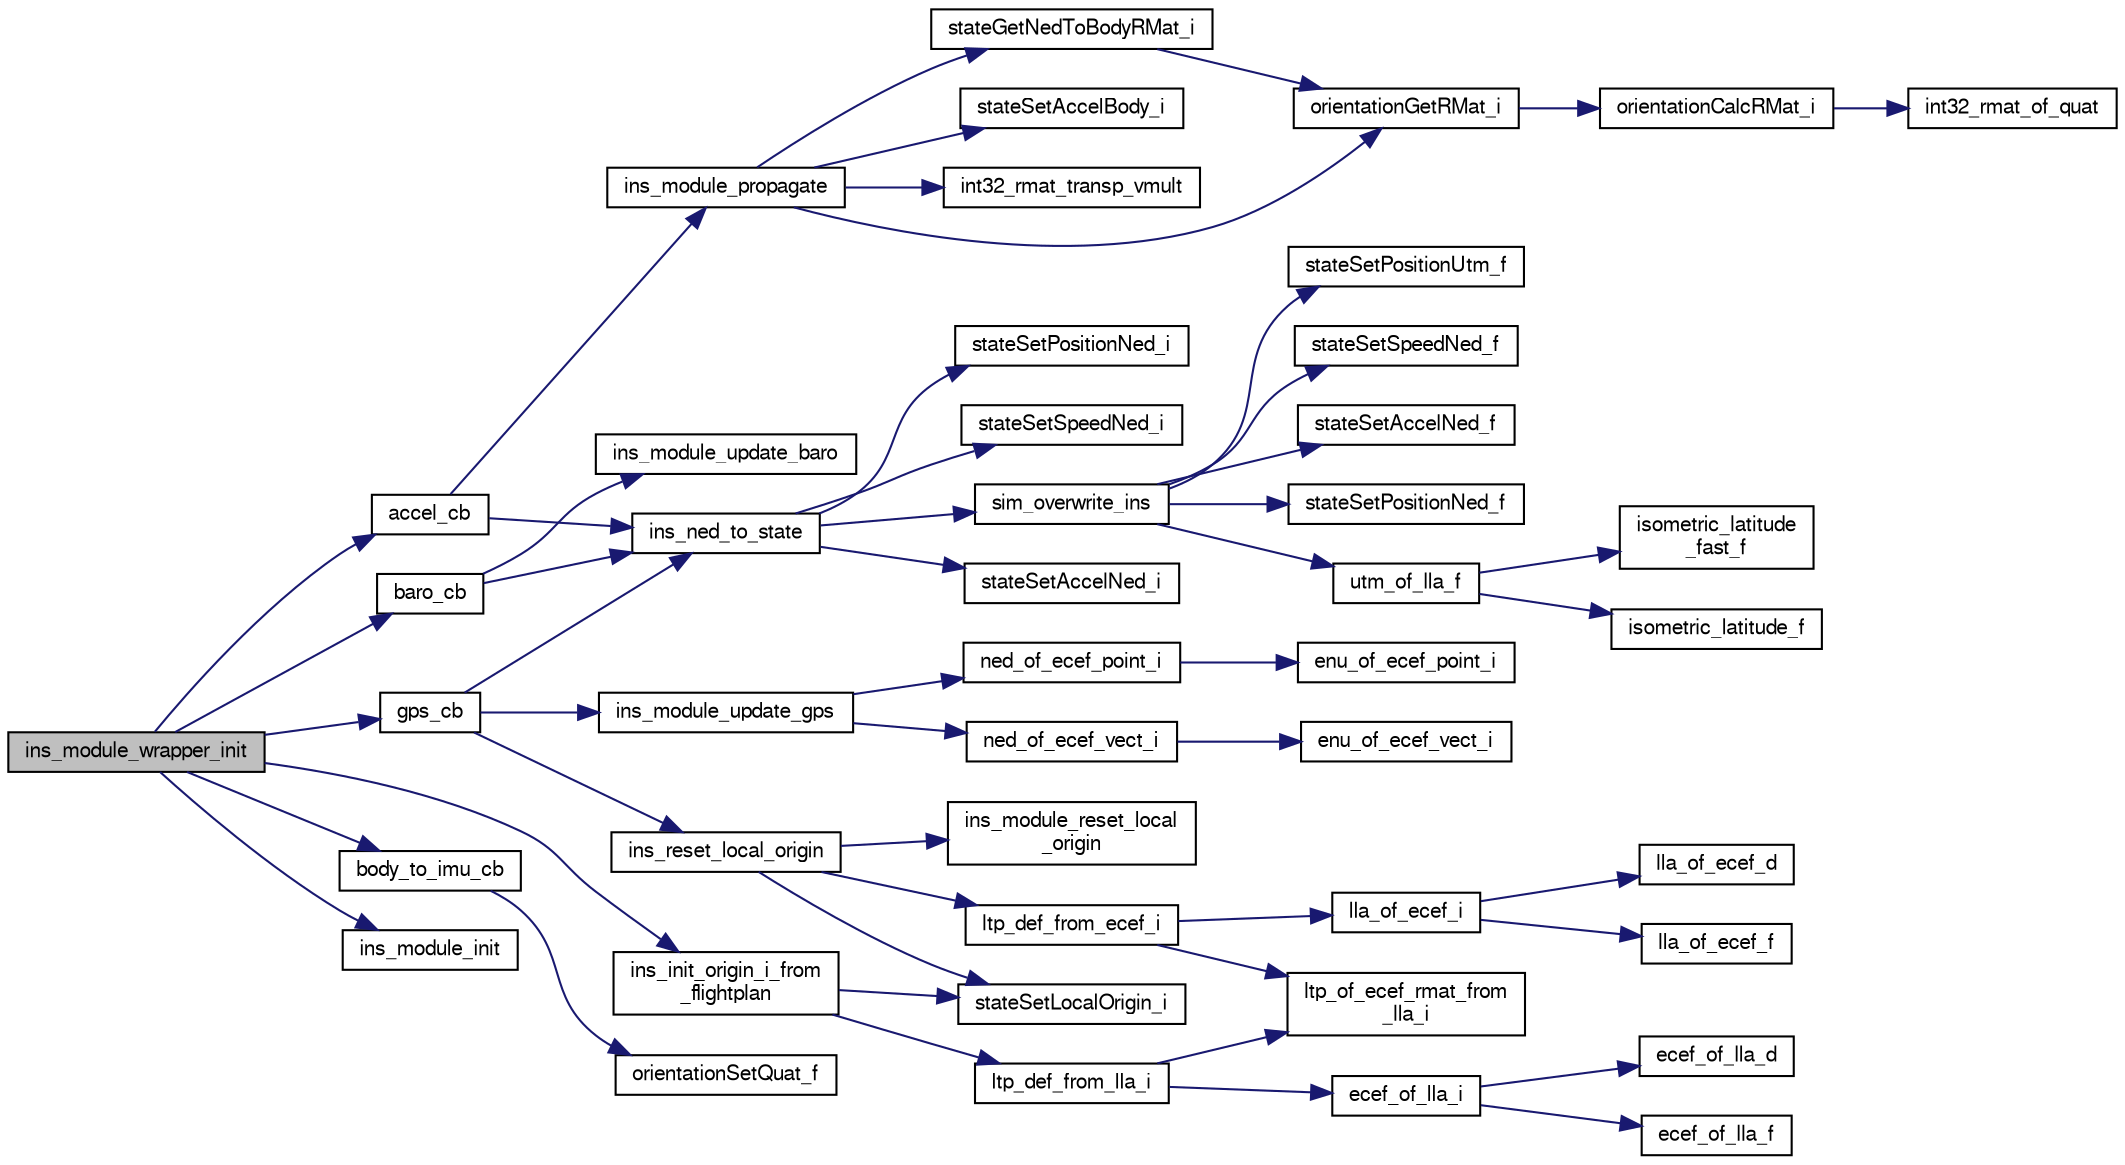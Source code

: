 digraph "ins_module_wrapper_init"
{
  edge [fontname="FreeSans",fontsize="10",labelfontname="FreeSans",labelfontsize="10"];
  node [fontname="FreeSans",fontsize="10",shape=record];
  rankdir="LR";
  Node1 [label="ins_module_wrapper_init",height=0.2,width=0.4,color="black", fillcolor="grey75", style="filled", fontcolor="black"];
  Node1 -> Node2 [color="midnightblue",fontsize="10",style="solid",fontname="FreeSans"];
  Node2 [label="accel_cb",height=0.2,width=0.4,color="black", fillcolor="white", style="filled",URL="$ins__skeleton_8c.html#aacd6b1869f263f90a6f1fbe777a87793"];
  Node2 -> Node3 [color="midnightblue",fontsize="10",style="solid",fontname="FreeSans"];
  Node3 [label="ins_module_propagate",height=0.2,width=0.4,color="black", fillcolor="white", style="filled",URL="$ins__skeleton_8c.html#a0beee2dfe3232be75bafb5f5dbd4d3ef"];
  Node3 -> Node4 [color="midnightblue",fontsize="10",style="solid",fontname="FreeSans"];
  Node4 [label="int32_rmat_transp_vmult",height=0.2,width=0.4,color="black", fillcolor="white", style="filled",URL="$group__math__algebra__int.html#gac992f3c60c036759941405f6e754b55b",tooltip="rotate 3D vector by transposed rotation matrix. "];
  Node3 -> Node5 [color="midnightblue",fontsize="10",style="solid",fontname="FreeSans"];
  Node5 [label="orientationGetRMat_i",height=0.2,width=0.4,color="black", fillcolor="white", style="filled",URL="$group__math__orientation__representation.html#ga4d3e785c7decf12ad0331c6ec207ded7",tooltip="Get vehicle body attitude rotation matrix (int). "];
  Node5 -> Node6 [color="midnightblue",fontsize="10",style="solid",fontname="FreeSans"];
  Node6 [label="orientationCalcRMat_i",height=0.2,width=0.4,color="black", fillcolor="white", style="filled",URL="$group__math__orientation__representation.html#ga8d3a2d675e2693d1780d587cd392d96a"];
  Node6 -> Node7 [color="midnightblue",fontsize="10",style="solid",fontname="FreeSans"];
  Node7 [label="int32_rmat_of_quat",height=0.2,width=0.4,color="black", fillcolor="white", style="filled",URL="$group__math__algebra__int.html#ga3cee8bb86ebb6befea5e2b4a97b3326f",tooltip="Convert unit quaternion to rotation matrix. "];
  Node3 -> Node8 [color="midnightblue",fontsize="10",style="solid",fontname="FreeSans"];
  Node8 [label="stateGetNedToBodyRMat_i",height=0.2,width=0.4,color="black", fillcolor="white", style="filled",URL="$group__state__attitude.html#ga7c541b9b2e6231ac9a11a9e21562a5b3",tooltip="Get vehicle body attitude rotation matrix (int). "];
  Node8 -> Node5 [color="midnightblue",fontsize="10",style="solid",fontname="FreeSans"];
  Node3 -> Node9 [color="midnightblue",fontsize="10",style="solid",fontname="FreeSans"];
  Node9 [label="stateSetAccelBody_i",height=0.2,width=0.4,color="black", fillcolor="white", style="filled",URL="$group__state__velocity.html#ga20df8dd6eb07f3e70051e3b9809b1e60",tooltip="Set acceleration in Body coordinates (int). "];
  Node2 -> Node10 [color="midnightblue",fontsize="10",style="solid",fontname="FreeSans"];
  Node10 [label="ins_ned_to_state",height=0.2,width=0.4,color="black", fillcolor="white", style="filled",URL="$ins__skeleton_8c.html#a906e42c3bdc95d6fa78d129fbf20719e",tooltip="copy position and speed to state interface "];
  Node10 -> Node11 [color="midnightblue",fontsize="10",style="solid",fontname="FreeSans"];
  Node11 [label="sim_overwrite_ins",height=0.2,width=0.4,color="black", fillcolor="white", style="filled",URL="$nps__autopilot_8h.html#a636593c9bb6482b2a36d64bef4975310"];
  Node11 -> Node12 [color="midnightblue",fontsize="10",style="solid",fontname="FreeSans"];
  Node12 [label="stateSetPositionNed_f",height=0.2,width=0.4,color="black", fillcolor="white", style="filled",URL="$group__state__position.html#ga9ff9643cd109a27a481d5883652d0f08",tooltip="Set position from local NED coordinates (float). "];
  Node11 -> Node13 [color="midnightblue",fontsize="10",style="solid",fontname="FreeSans"];
  Node13 [label="utm_of_lla_f",height=0.2,width=0.4,color="black", fillcolor="white", style="filled",URL="$pprz__geodetic__float_8c.html#af99d4775df518f30b741b49c26eceedd"];
  Node13 -> Node14 [color="midnightblue",fontsize="10",style="solid",fontname="FreeSans"];
  Node14 [label="isometric_latitude_f",height=0.2,width=0.4,color="black", fillcolor="white", style="filled",URL="$pprz__geodetic__float_8c.html#a25c5bd31de0ea0d0caf14a0d217ad3ea"];
  Node13 -> Node15 [color="midnightblue",fontsize="10",style="solid",fontname="FreeSans"];
  Node15 [label="isometric_latitude\l_fast_f",height=0.2,width=0.4,color="black", fillcolor="white", style="filled",URL="$pprz__geodetic__float_8c.html#a21ea1b369f7d4abd984fb89c488dde24"];
  Node11 -> Node16 [color="midnightblue",fontsize="10",style="solid",fontname="FreeSans"];
  Node16 [label="stateSetPositionUtm_f",height=0.2,width=0.4,color="black", fillcolor="white", style="filled",URL="$group__state__position.html#gac6c73e42fc6b5891cb23454ad9c68c92",tooltip="Set position from UTM coordinates (float). "];
  Node11 -> Node17 [color="midnightblue",fontsize="10",style="solid",fontname="FreeSans"];
  Node17 [label="stateSetSpeedNed_f",height=0.2,width=0.4,color="black", fillcolor="white", style="filled",URL="$group__state__velocity.html#gae6549b15cd961047c89481ab2d87171f",tooltip="Set ground speed in local NED coordinates (float). "];
  Node11 -> Node18 [color="midnightblue",fontsize="10",style="solid",fontname="FreeSans"];
  Node18 [label="stateSetAccelNed_f",height=0.2,width=0.4,color="black", fillcolor="white", style="filled",URL="$group__state__acceleration.html#ga27b8f24af6ddce14389efaa5ec119967",tooltip="Set acceleration in NED coordinates (float). "];
  Node10 -> Node19 [color="midnightblue",fontsize="10",style="solid",fontname="FreeSans"];
  Node19 [label="stateSetAccelNed_i",height=0.2,width=0.4,color="black", fillcolor="white", style="filled",URL="$group__state__acceleration.html#ga44bccfd32b2928abef6b08c4f867c1be",tooltip="Set acceleration in NED coordinates (int). "];
  Node10 -> Node20 [color="midnightblue",fontsize="10",style="solid",fontname="FreeSans"];
  Node20 [label="stateSetPositionNed_i",height=0.2,width=0.4,color="black", fillcolor="white", style="filled",URL="$group__state__position.html#ga83bd9c7ef9bfff9ff41a5d290be52438",tooltip="Set position from local NED coordinates (int). "];
  Node10 -> Node21 [color="midnightblue",fontsize="10",style="solid",fontname="FreeSans"];
  Node21 [label="stateSetSpeedNed_i",height=0.2,width=0.4,color="black", fillcolor="white", style="filled",URL="$group__state__velocity.html#gaa6cbe14043ae394f4994ac02bee85644",tooltip="Set ground speed in local NED coordinates (int). "];
  Node1 -> Node22 [color="midnightblue",fontsize="10",style="solid",fontname="FreeSans"];
  Node22 [label="baro_cb",height=0.2,width=0.4,color="black", fillcolor="white", style="filled",URL="$ins__skeleton_8c.html#a92209191a3ecc53fc4adaafd0fe82933"];
  Node22 -> Node23 [color="midnightblue",fontsize="10",style="solid",fontname="FreeSans"];
  Node23 [label="ins_module_update_baro",height=0.2,width=0.4,color="black", fillcolor="white", style="filled",URL="$ins__skeleton_8c.html#a5a13ebcd773aea5e000360c190f06606"];
  Node22 -> Node10 [color="midnightblue",fontsize="10",style="solid",fontname="FreeSans"];
  Node1 -> Node24 [color="midnightblue",fontsize="10",style="solid",fontname="FreeSans"];
  Node24 [label="body_to_imu_cb",height=0.2,width=0.4,color="black", fillcolor="white", style="filled",URL="$ins__skeleton_8c.html#ab5f6300c213088a4ea0598baafb5e736"];
  Node24 -> Node25 [color="midnightblue",fontsize="10",style="solid",fontname="FreeSans"];
  Node25 [label="orientationSetQuat_f",height=0.2,width=0.4,color="black", fillcolor="white", style="filled",URL="$group__math__orientation__representation.html#ga35d21d17eb2d2ef8352f0aceb8ad7001",tooltip="Set vehicle body attitude from quaternion (float). "];
  Node1 -> Node26 [color="midnightblue",fontsize="10",style="solid",fontname="FreeSans"];
  Node26 [label="gps_cb",height=0.2,width=0.4,color="black", fillcolor="white", style="filled",URL="$ins__skeleton_8c.html#a1c1656ce80fe1f1ad49fea691164dbf8"];
  Node26 -> Node27 [color="midnightblue",fontsize="10",style="solid",fontname="FreeSans"];
  Node27 [label="ins_module_update_gps",height=0.2,width=0.4,color="black", fillcolor="white", style="filled",URL="$ins__skeleton_8c.html#ac73bf250ba772215adbe88d71bec0a8f"];
  Node27 -> Node28 [color="midnightblue",fontsize="10",style="solid",fontname="FreeSans"];
  Node28 [label="ned_of_ecef_point_i",height=0.2,width=0.4,color="black", fillcolor="white", style="filled",URL="$group__math__geodetic__int.html#ga9307e97057d51e781def8a03dea804f6",tooltip="Convert a point from ECEF to local NED. "];
  Node28 -> Node29 [color="midnightblue",fontsize="10",style="solid",fontname="FreeSans"];
  Node29 [label="enu_of_ecef_point_i",height=0.2,width=0.4,color="black", fillcolor="white", style="filled",URL="$group__math__geodetic__int.html#ga85bcbfc73a43b120465422ec55647573",tooltip="Convert a point from ECEF to local ENU. "];
  Node27 -> Node30 [color="midnightblue",fontsize="10",style="solid",fontname="FreeSans"];
  Node30 [label="ned_of_ecef_vect_i",height=0.2,width=0.4,color="black", fillcolor="white", style="filled",URL="$group__math__geodetic__int.html#gab4eda479f4c01e96082d8a352f16cfea",tooltip="Rotate a vector from ECEF to NED. "];
  Node30 -> Node31 [color="midnightblue",fontsize="10",style="solid",fontname="FreeSans"];
  Node31 [label="enu_of_ecef_vect_i",height=0.2,width=0.4,color="black", fillcolor="white", style="filled",URL="$group__math__geodetic__int.html#gaf0ee62cd162ca87bc294be6cfd107986",tooltip="Rotate a vector from ECEF to ENU. "];
  Node26 -> Node10 [color="midnightblue",fontsize="10",style="solid",fontname="FreeSans"];
  Node26 -> Node32 [color="midnightblue",fontsize="10",style="solid",fontname="FreeSans"];
  Node32 [label="ins_reset_local_origin",height=0.2,width=0.4,color="black", fillcolor="white", style="filled",URL="$ins__skeleton_8c.html#a14cb66a86c67d8b9216a8c12f58c311b",tooltip="INS local origin reset. "];
  Node32 -> Node33 [color="midnightblue",fontsize="10",style="solid",fontname="FreeSans"];
  Node33 [label="ins_module_reset_local\l_origin",height=0.2,width=0.4,color="black", fillcolor="white", style="filled",URL="$ins__skeleton_8c.html#a2bd55249dfa83c5c38b83adb0d581697"];
  Node32 -> Node34 [color="midnightblue",fontsize="10",style="solid",fontname="FreeSans"];
  Node34 [label="ltp_def_from_ecef_i",height=0.2,width=0.4,color="black", fillcolor="white", style="filled",URL="$group__math__geodetic__int.html#ga5afd098a83e572b854e157486ccb569f"];
  Node34 -> Node35 [color="midnightblue",fontsize="10",style="solid",fontname="FreeSans"];
  Node35 [label="lla_of_ecef_i",height=0.2,width=0.4,color="black", fillcolor="white", style="filled",URL="$group__math__geodetic__int.html#gaea47a32071c2427f895fcb1df32c4e23",tooltip="Convert a ECEF to LLA. "];
  Node35 -> Node36 [color="midnightblue",fontsize="10",style="solid",fontname="FreeSans"];
  Node36 [label="lla_of_ecef_f",height=0.2,width=0.4,color="black", fillcolor="white", style="filled",URL="$pprz__geodetic__float_8c.html#adecd186d51b41b09f0cad928c0d2f68e"];
  Node35 -> Node37 [color="midnightblue",fontsize="10",style="solid",fontname="FreeSans"];
  Node37 [label="lla_of_ecef_d",height=0.2,width=0.4,color="black", fillcolor="white", style="filled",URL="$group__math__geodetic__double.html#ga9d3464ccabcd97db9fb4e1c7d25dfe16"];
  Node34 -> Node38 [color="midnightblue",fontsize="10",style="solid",fontname="FreeSans"];
  Node38 [label="ltp_of_ecef_rmat_from\l_lla_i",height=0.2,width=0.4,color="black", fillcolor="white", style="filled",URL="$group__math__geodetic__int.html#ga6b7ff6661d7385053cc297340d6a5cc9"];
  Node32 -> Node39 [color="midnightblue",fontsize="10",style="solid",fontname="FreeSans"];
  Node39 [label="stateSetLocalOrigin_i",height=0.2,width=0.4,color="black", fillcolor="white", style="filled",URL="$group__state__position.html#gacc086fcd500269371c8c6eabbf3d557e",tooltip="Set the local (flat earth) coordinate frame origin (int). "];
  Node1 -> Node40 [color="midnightblue",fontsize="10",style="solid",fontname="FreeSans"];
  Node40 [label="ins_init_origin_i_from\l_flightplan",height=0.2,width=0.4,color="black", fillcolor="white", style="filled",URL="$ins_8c.html#ac9ba03cf9d41e4536c73f218d3439e76",tooltip="initialize the local origin (ltp_def in fixed point) from flight plan position "];
  Node40 -> Node41 [color="midnightblue",fontsize="10",style="solid",fontname="FreeSans"];
  Node41 [label="ltp_def_from_lla_i",height=0.2,width=0.4,color="black", fillcolor="white", style="filled",URL="$group__math__geodetic__int.html#gaf0b761a4e44c92481ac96b623c34ef70"];
  Node41 -> Node42 [color="midnightblue",fontsize="10",style="solid",fontname="FreeSans"];
  Node42 [label="ecef_of_lla_i",height=0.2,width=0.4,color="black", fillcolor="white", style="filled",URL="$group__math__geodetic__int.html#ga386f7bf340618bf1454ca2a3b5086100",tooltip="Convert a LLA to ECEF. "];
  Node42 -> Node43 [color="midnightblue",fontsize="10",style="solid",fontname="FreeSans"];
  Node43 [label="ecef_of_lla_f",height=0.2,width=0.4,color="black", fillcolor="white", style="filled",URL="$pprz__geodetic__float_8c.html#a65bc5ba8b61d014ca659035759cc001c"];
  Node42 -> Node44 [color="midnightblue",fontsize="10",style="solid",fontname="FreeSans"];
  Node44 [label="ecef_of_lla_d",height=0.2,width=0.4,color="black", fillcolor="white", style="filled",URL="$group__math__geodetic__double.html#gae6608c48696daebf3382f08e655028d9"];
  Node41 -> Node38 [color="midnightblue",fontsize="10",style="solid",fontname="FreeSans"];
  Node40 -> Node39 [color="midnightblue",fontsize="10",style="solid",fontname="FreeSans"];
  Node1 -> Node45 [color="midnightblue",fontsize="10",style="solid",fontname="FreeSans"];
  Node45 [label="ins_module_init",height=0.2,width=0.4,color="black", fillcolor="white", style="filled",URL="$ins__skeleton_8c.html#aa56482e32e97c2e358ca2cdd9293f5c0"];
}
